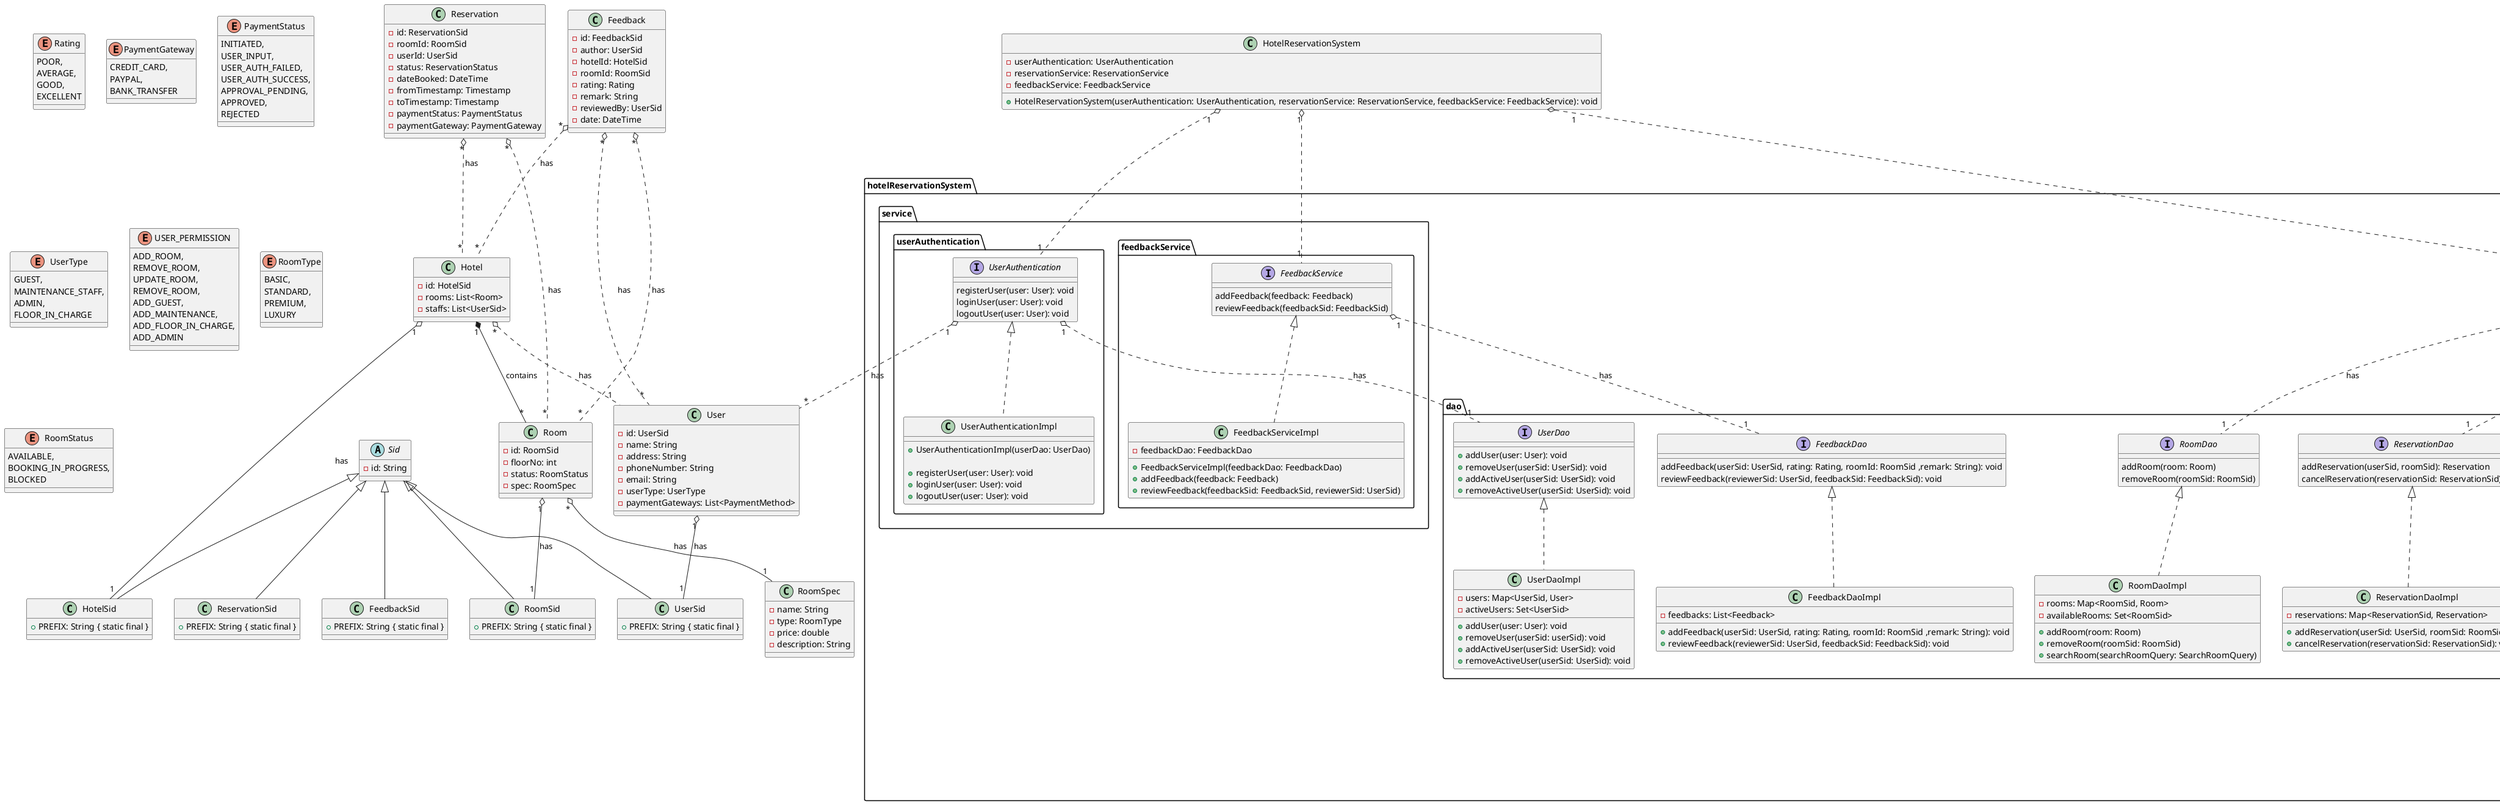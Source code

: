 @startuml
'https://plantuml.com/class-diagram

class User {
    - id: UserSid
    - name: String
    - address: String
    - phoneNumber: String
    - email: String
    - userType: UserType
    - paymentGateways: List<PaymentMethod>
}

class Hotel {
    - id: HotelSid
    - rooms: List<Room>
    - staffs: List<UserSid>
}

class Room {
    - id: RoomSid
    - floorNo: int
    - status: RoomStatus
    - spec: RoomSpec
}

class RoomSpec {
    - name: String
    - type: RoomType
    - price: double
    - description: String
}

class Reservation {
    - id: ReservationSid
    - roomId: RoomSid
    - userId: UserSid
    - status: ReservationStatus
    - dateBooked: DateTime
    - fromTimestamp: Timestamp
    - toTimestamp: Timestamp
    - paymentStatus: PaymentStatus
    - paymentGateway: PaymentGateway
}

class Feedback {
    - id: FeedbackSid
    - author: UserSid
    - hotelId: HotelSid
    - roomId: RoomSid
    - rating: Rating
    - remark: String
    - reviewedBy: UserSid
    - date: DateTime
}

class Payment {
    - username: String
    - paymentDetails: String
    - amount: double
}

enum Rating {
    POOR,
    AVERAGE,
    GOOD,
    EXCELLENT
}

Hotel "*" o.. "1" User: has
Hotel "1" *-- "*" Room: contains

Reservation "*" o.. "*" Hotel: has
Reservation "*" o.. "*" Room: has

Room "*" o-- "1" RoomSpec: has

Feedback "*" o.. "*" Hotel: has
Feedback "*" o.. "*" Room: has
Feedback "*" o.. "*" User: has

abstract class Sid {
    - id: String
}

class UserSid extends Sid {
    + PREFIX: String { static final }
}

class HotelSid extends Sid {
    + PREFIX: String { static final }
}

class RoomSid extends Sid {
    + PREFIX: String { static final }
}

class ReservationSid extends Sid {
    + PREFIX: String { static final }
}

class FeedbackSid extends Sid {
    + PREFIX: String { static final }
}

User "1" o-- "1" UserSid: has
Hotel "1" o-- "1" HotelSid: has
Room "1" o-- "1" RoomSid: has

enum PaymentGateway {
    CREDIT_CARD,
    PAYPAL,
    BANK_TRANSFER
}

enum PaymentStatus {
    INITIATED,
    USER_INPUT,
    USER_AUTH_FAILED,
    USER_AUTH_SUCCESS,
    APPROVAL_PENDING,
    APPROVED,
    REJECTED
}

enum UserType {
    GUEST,
    MAINTENANCE_STAFF,
    ADMIN,
    FLOOR_IN_CHARGE
}

enum USER_PERMISSION {
    ADD_ROOM,
    REMOVE_ROOM,
    UPDATE_ROOM,
    REMOVE_ROOM,
    ADD_GUEST,
    ADD_MAINTENANCE,
    ADD_FLOOR_IN_CHARGE,
    ADD_ADMIN
}

enum RoomType {
    BASIC,
    STANDARD,
    PREMIUM,
    LUXURY
}

enum RoomStatus {
    AVAILABLE,
    BOOKING_IN_PROGRESS,
    BLOCKED
}

/'User Dao'/
package hotelReservationSystem.dao {
    interface UserDao {
        + addUser(user: User): void
        + removeUser(userSid: UserSid): void
        + addActiveUser(userSid: UserSid): void
        + removeActiveUser(userSid: UserSid): void
    }

    class UserDaoImpl implements UserDao {
        - users: Map<UserSid, User>
        - activeUsers: Set<UserSid>

        + addUser(user: User): void
        + removeUser(userSid: userSid): void
        + addActiveUser(userSid: UserSid): void
        + removeActiveUser(userSid: UserSid): void
    }

    interface RoomDao {
        addRoom(room: Room)
        removeRoom(roomSid: RoomSid)
    }

    class RoomDaoImpl implements RoomDao {
        - rooms: Map<RoomSid, Room>
        - availableRooms: Set<RoomSid>

        + addRoom(room: Room)
        + removeRoom(roomSid: RoomSid)
        + searchRoom(searchRoomQuery: SearchRoomQuery)
    }

    interface ReservationDao {
        addReservation(userSid, roomSid): Reservation
        cancelReservation(reservationSid: ReservationSid): void-
    }

    class ReservationDaoImpl implements ReservationDao {
        - reservations: Map<ReservationSid, Reservation>

        + addReservation(userSid: UserSid, roomSid: RoomSid): void
        + cancelReservation(reservationSid: ReservationSid): void
    }

    interface FeedbackDao {
        addFeedback(userSid: UserSid, rating: Rating, roomId: RoomSid ,remark: String): void
        reviewFeedback(reviewerSid: UserSid, feedbackSid: FeedbackSid): void
    }

    class FeedbackDaoImpl implements FeedbackDao {
        - feedbacks: List<Feedback>

        + addFeedback(userSid: UserSid, rating: Rating, roomId: RoomSid ,remark: String): void
        + reviewFeedback(reviewerSid: UserSid, feedbackSid: FeedbackSid): void
    }
}

/' Service Implementation'/
package hotelReservationSystem.service.userAuthentication {
    interface UserAuthentication {
        registerUser(user: User): void
        loginUser(user: User): void
        logoutUser(user: User): void
    }

    class UserAuthenticationImpl implements UserAuthentication {

        + UserAuthenticationImpl(userDao: UserDao)

        + registerUser(user: User): void
        + loginUser(user: User): void
        + logoutUser(user: User): void
    }

    UserAuthentication "1" o.. "*" User: has
    UserAuthentication "1" o.. "1" UserDao: has
}

package hotelReservationSystem.reservationService {

    interface ReservationService {
        searchRoom(userSid: UserSid, searchRoomQuery: SearchRoomQuery): List<Room>
        reserveRoom(userSid: UserSid, roomSid: RoomSid): boolean
        cancelRoom(userSid: UserSid, roomSid: RoomSid): boolean
    }

    class ReservationServiceImpl implements ReservationService {
        - paymentService: PaymentService
        - reservationDao: ReservationDao
        - roomDao: RoomDao

        + ReservationServiceImpl(paymentService: PaymentService, reservationDao: ReservationDao)

        + searchRoom(searchRoomQuery: SearchRoomQuery): List<Room>
        + reserveRoom(userSid: UserSid, roomSid: roomSid): boolean
        + cancelRoom(userSid: userSid, roomSid: RoomSid): boolean
    }

    interface PaymentService {
        + addPaymentGatewayProvider(paymentGatewayProvider: PaymentGatewayProvider): void
        + payForRoom(paymentGateway: PaymentGateway, payment: Payment): void
    }

    class PaymentServiceImpl implements PaymentService {
        - paymentProviders: Map<PaymentGateway, PaymentGatewayProvider>

        + PaymentServiceImpl()

        + addPaymentGatewayProvider(paymentGatewayProvider: PaymentGatewayProvider): void
        + payForRoom(paymentGateway: PaymentGateway, payment: Payment): void
    }

    interface PaymentGatewayProvider {
        makePayment();
    }

    class PaymentGatewayProviderImpl implements PaymentGatewayProvider {
        - paymentGateway: PaymentGateway

        + makePayment(payment: Payment): boolean
    }

    ReservationService "1" o.. "1" ReservationDao: has
    ReservationService "1" o.. "1" RoomDao: has
    ReservationService "1" o.. "*" PaymentService: has
    PaymentService "1" o.. "*" PaymentGatewayProvider: has
    PaymentGatewayProvider "1" o.. "1" Payment: has
}

package hotelReservationSystem.service.feedbackService {
    interface FeedbackService {
        addFeedback(feedback: Feedback)
        reviewFeedback(feedbackSid: FeedbackSid)
    }

    class FeedbackServiceImpl implements FeedbackService {
        - feedbackDao: FeedbackDao

        + FeedbackServiceImpl(feedbackDao: FeedbackDao)
        + addFeedback(feedback: Feedback)
        + reviewFeedback(feedbackSid: FeedbackSid, reviewerSid: UserSid)
    }

    FeedbackService "1" o.. "1" FeedbackDao: has

}

class HotelReservationSystem {
    - userAuthentication: UserAuthentication
    - reservationService: ReservationService
    - feedbackService: FeedbackService

    + HotelReservationSystem(userAuthentication: UserAuthentication, reservationService: ReservationService, feedbackService: FeedbackService): void
}

HotelReservationSystem "1" o.. "1" UserAuthentication
HotelReservationSystem "1" o.. "1" ReservationService
HotelReservationSystem "1" o.. "1" FeedbackService

@enduml